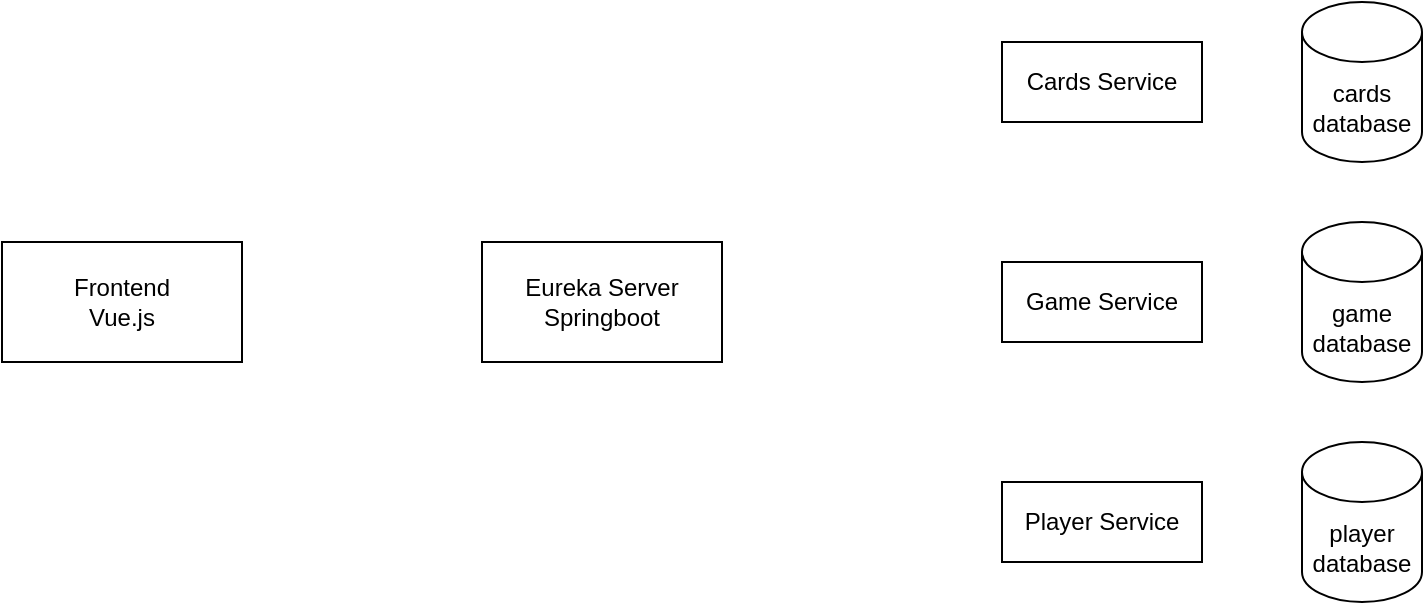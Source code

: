 <mxfile version="25.0.3">
  <diagram name="Page-1" id="SH8RLEqv7sG_9owjO2nq">
    <mxGraphModel dx="1051" dy="596" grid="1" gridSize="10" guides="1" tooltips="1" connect="1" arrows="1" fold="1" page="1" pageScale="1" pageWidth="850" pageHeight="1100" math="0" shadow="0">
      <root>
        <mxCell id="0" />
        <mxCell id="1" parent="0" />
        <mxCell id="WlsjLUGcPNecuGsmqDj--1" value="&lt;div&gt;Frontend&lt;/div&gt;&lt;div&gt;Vue.js&lt;br&gt;&lt;/div&gt;" style="rounded=0;whiteSpace=wrap;html=1;" vertex="1" parent="1">
          <mxGeometry x="90" y="180" width="120" height="60" as="geometry" />
        </mxCell>
        <mxCell id="WlsjLUGcPNecuGsmqDj--2" value="&lt;div&gt;cards&lt;/div&gt;&lt;div&gt;database&lt;br&gt;&lt;/div&gt;" style="shape=cylinder3;whiteSpace=wrap;html=1;boundedLbl=1;backgroundOutline=1;size=15;" vertex="1" parent="1">
          <mxGeometry x="740" y="60" width="60" height="80" as="geometry" />
        </mxCell>
        <mxCell id="WlsjLUGcPNecuGsmqDj--3" value="&lt;div&gt;game&lt;/div&gt;&lt;div&gt;database&lt;br&gt;&lt;/div&gt;" style="shape=cylinder3;whiteSpace=wrap;html=1;boundedLbl=1;backgroundOutline=1;size=15;" vertex="1" parent="1">
          <mxGeometry x="740" y="170" width="60" height="80" as="geometry" />
        </mxCell>
        <mxCell id="WlsjLUGcPNecuGsmqDj--4" value="&lt;div&gt;player&lt;/div&gt;&lt;div&gt;database&lt;br&gt;&lt;/div&gt;" style="shape=cylinder3;whiteSpace=wrap;html=1;boundedLbl=1;backgroundOutline=1;size=15;" vertex="1" parent="1">
          <mxGeometry x="740" y="280" width="60" height="80" as="geometry" />
        </mxCell>
        <mxCell id="WlsjLUGcPNecuGsmqDj--5" value="&lt;div&gt;Eureka Server&lt;/div&gt;&lt;div&gt;Springboot&lt;br&gt;&lt;/div&gt;" style="rounded=0;whiteSpace=wrap;html=1;" vertex="1" parent="1">
          <mxGeometry x="330" y="180" width="120" height="60" as="geometry" />
        </mxCell>
        <mxCell id="WlsjLUGcPNecuGsmqDj--6" value="Player Service" style="whiteSpace=wrap;html=1;" vertex="1" parent="1">
          <mxGeometry x="590" y="300" width="100" height="40" as="geometry" />
        </mxCell>
        <mxCell id="WlsjLUGcPNecuGsmqDj--7" value="Game Service" style="whiteSpace=wrap;html=1;" vertex="1" parent="1">
          <mxGeometry x="590" y="190" width="100" height="40" as="geometry" />
        </mxCell>
        <mxCell id="WlsjLUGcPNecuGsmqDj--8" value="Cards Service" style="whiteSpace=wrap;html=1;" vertex="1" parent="1">
          <mxGeometry x="590" y="80" width="100" height="40" as="geometry" />
        </mxCell>
      </root>
    </mxGraphModel>
  </diagram>
</mxfile>
